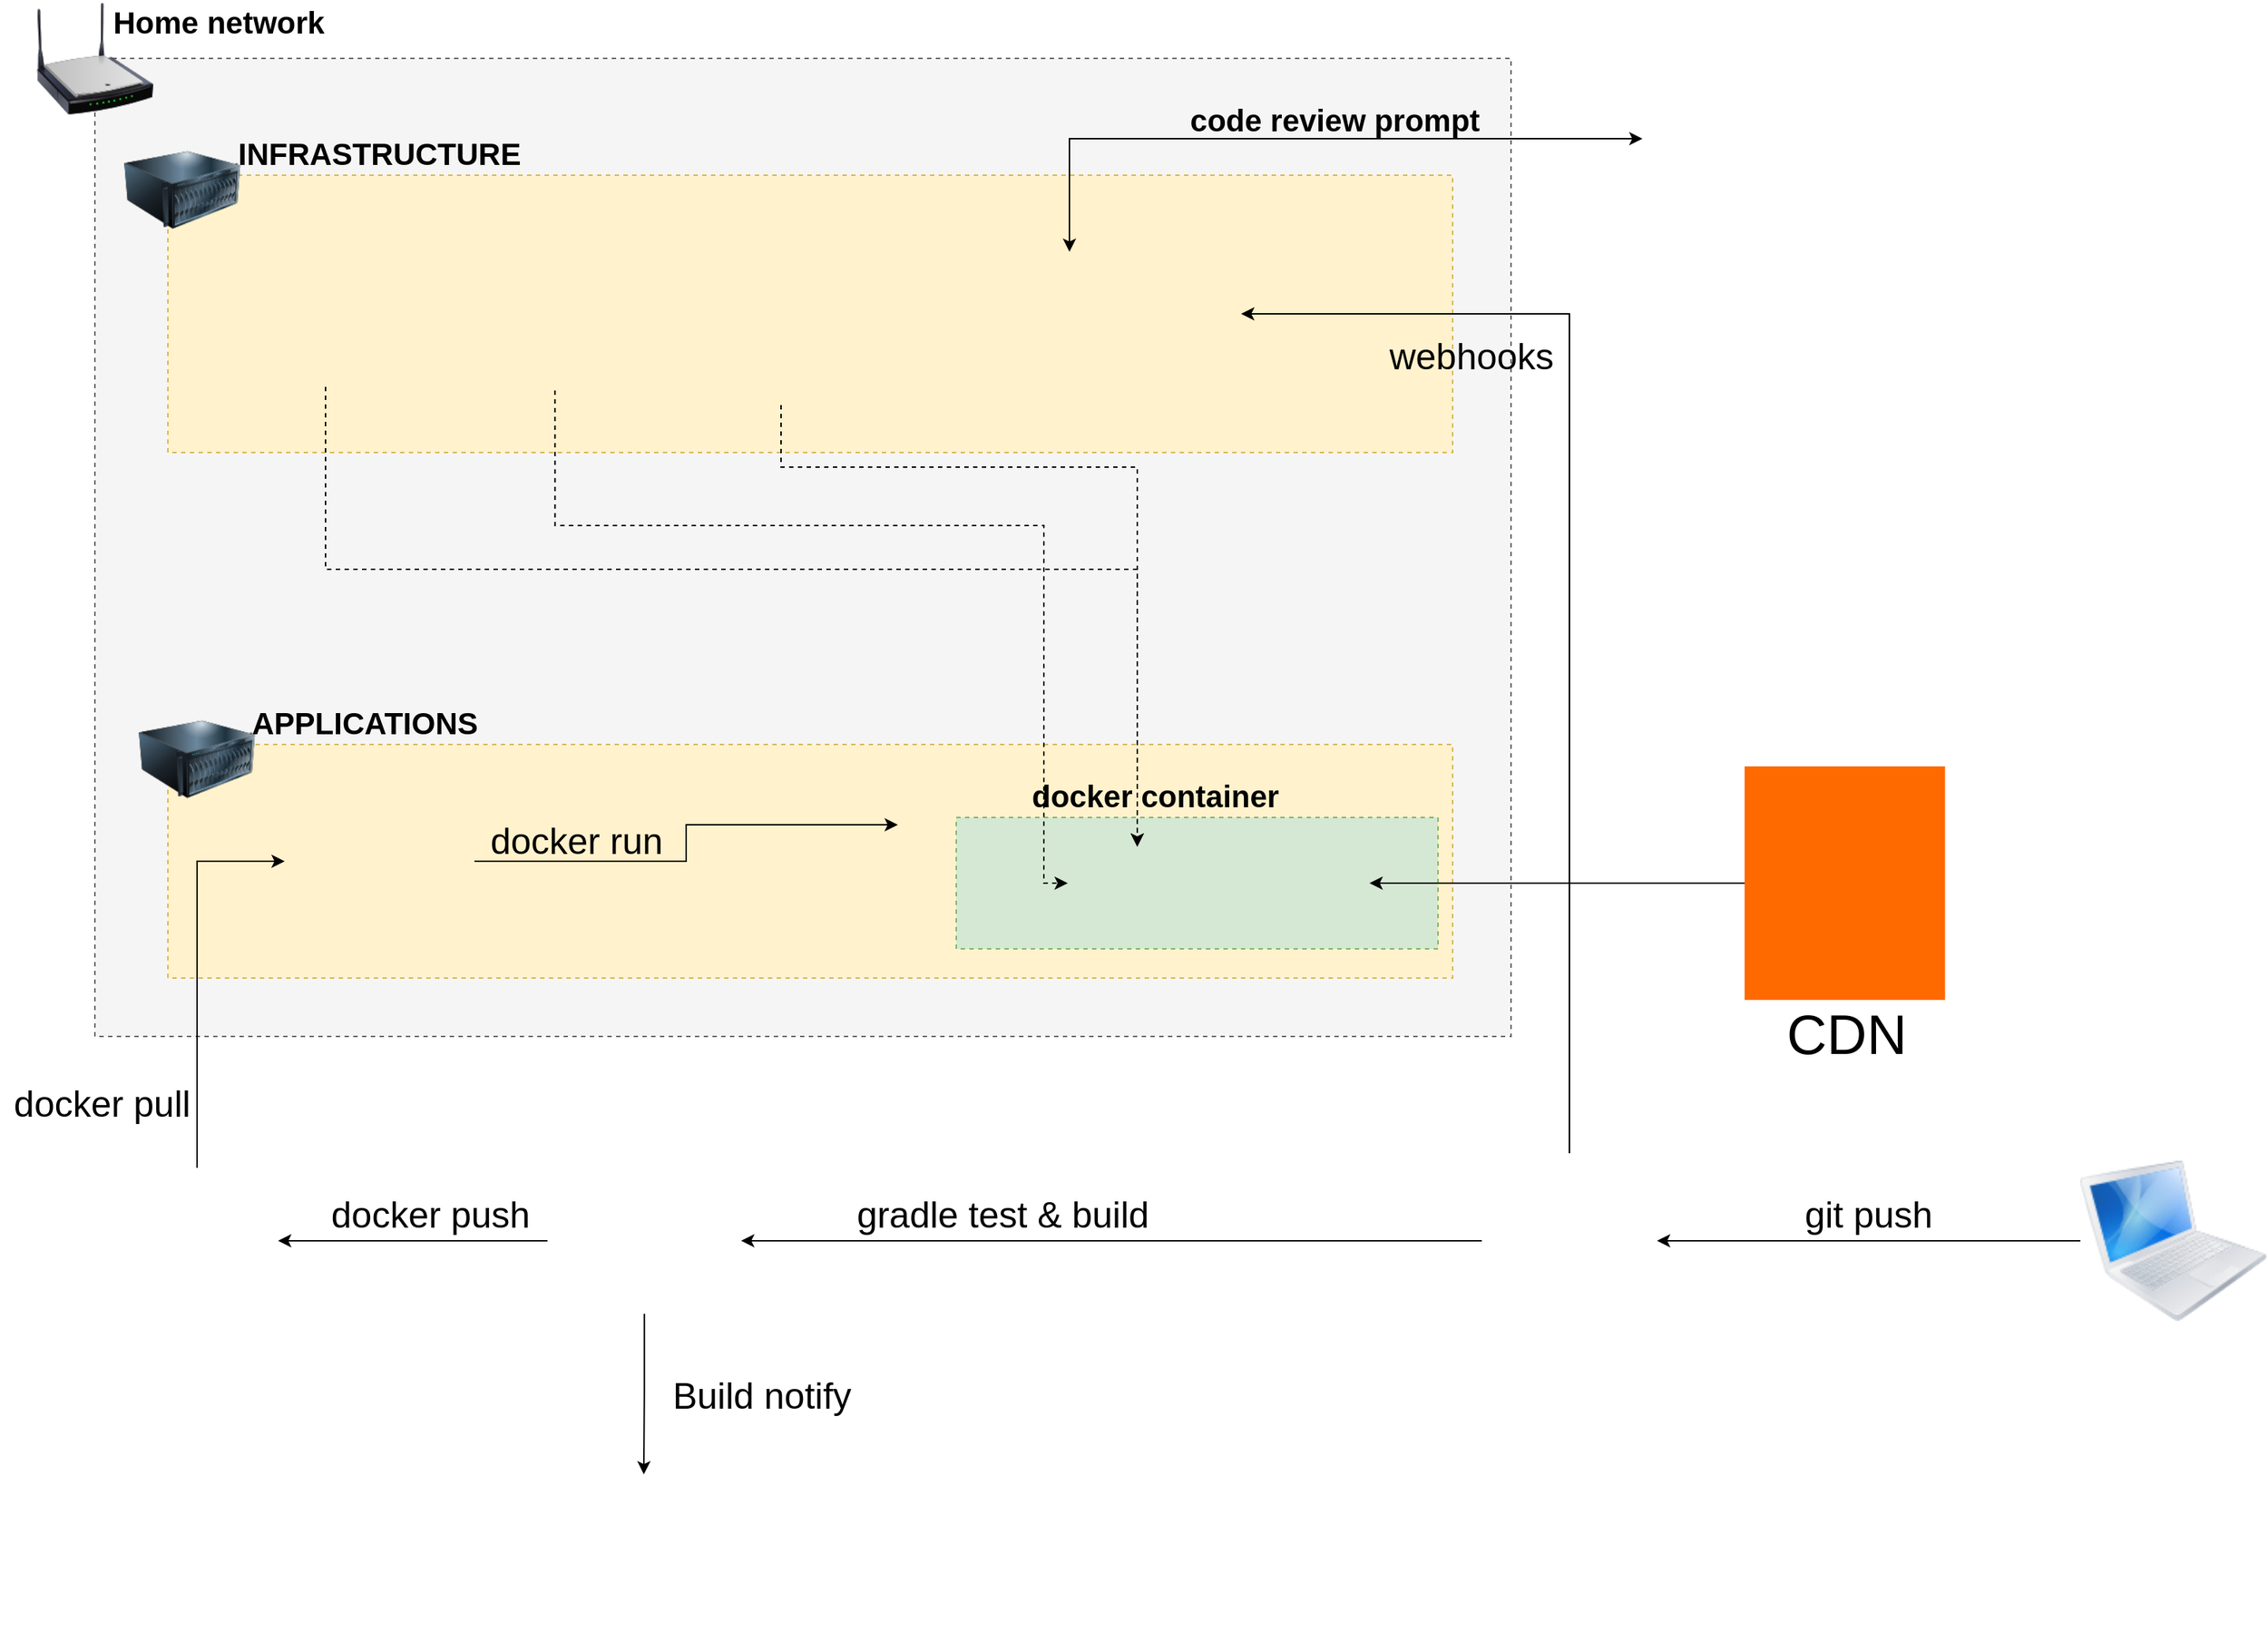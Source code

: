 <mxfile version="26.1.0">
  <diagram name="페이지-1" id="wQ0Xx3qRGLSFfky0tmZ7">
    <mxGraphModel dx="2022" dy="2447" grid="1" gridSize="10" guides="1" tooltips="1" connect="1" arrows="1" fold="1" page="1" pageScale="1" pageWidth="1654" pageHeight="1169" math="0" shadow="0">
      <root>
        <mxCell id="0" />
        <mxCell id="1" parent="0" />
        <mxCell id="t8GZxJ8JMjlUp7sah_Ib-4" value="" style="rounded=0;whiteSpace=wrap;html=1;dashed=1;fillColor=#f5f5f5;strokeColor=#666666;fontColor=#333333;" vertex="1" parent="1">
          <mxGeometry x="80" y="-1090" width="970" height="670" as="geometry" />
        </mxCell>
        <mxCell id="t8GZxJ8JMjlUp7sah_Ib-7" value="" style="rounded=0;whiteSpace=wrap;html=1;dashed=1;fillColor=#fff2cc;strokeColor=#d6b656;" vertex="1" parent="1">
          <mxGeometry x="130" y="-1010" width="880" height="190" as="geometry" />
        </mxCell>
        <mxCell id="t8GZxJ8JMjlUp7sah_Ib-3" value="" style="image;html=1;image=img/lib/clip_art/networking/Wireless_Router_N_128x128.png" vertex="1" parent="1">
          <mxGeometry x="40" y="-1130" width="80" height="80" as="geometry" />
        </mxCell>
        <mxCell id="t8GZxJ8JMjlUp7sah_Ib-5" value="Home network" style="text;html=1;align=center;verticalAlign=middle;whiteSpace=wrap;rounded=0;strokeWidth=1;fontSize=21;fontStyle=1" vertex="1" parent="1">
          <mxGeometry x="90" y="-1130" width="150" height="30" as="geometry" />
        </mxCell>
        <mxCell id="t8GZxJ8JMjlUp7sah_Ib-6" value="" style="image;html=1;image=img/lib/clip_art/computers/Server_128x128.png" vertex="1" parent="1">
          <mxGeometry x="100" y="-1040" width="80" height="80" as="geometry" />
        </mxCell>
        <mxCell id="t8GZxJ8JMjlUp7sah_Ib-13" value="" style="rounded=0;whiteSpace=wrap;html=1;dashed=1;fillColor=#fff2cc;strokeColor=#d6b656;" vertex="1" parent="1">
          <mxGeometry x="130" y="-620" width="880" height="160" as="geometry" />
        </mxCell>
        <mxCell id="t8GZxJ8JMjlUp7sah_Ib-8" value="" style="image;html=1;image=img/lib/clip_art/computers/Server_128x128.png" vertex="1" parent="1">
          <mxGeometry x="110" y="-650" width="80" height="80" as="geometry" />
        </mxCell>
        <mxCell id="t8GZxJ8JMjlUp7sah_Ib-10" value="INFRASTRUCTURE" style="text;html=1;align=center;verticalAlign=middle;whiteSpace=wrap;rounded=0;strokeWidth=1;fontSize=21;fontStyle=1" vertex="1" parent="1">
          <mxGeometry x="200" y="-1040" width="150" height="30" as="geometry" />
        </mxCell>
        <mxCell id="t8GZxJ8JMjlUp7sah_Ib-11" value="APPLICATIONS" style="text;html=1;align=center;verticalAlign=middle;whiteSpace=wrap;rounded=0;strokeWidth=1;fontSize=21;fontStyle=1" vertex="1" parent="1">
          <mxGeometry x="190" y="-650" width="150" height="30" as="geometry" />
        </mxCell>
        <mxCell id="t8GZxJ8JMjlUp7sah_Ib-92" style="edgeStyle=orthogonalEdgeStyle;rounded=0;orthogonalLoop=1;jettySize=auto;html=1;entryX=1;entryY=0.5;entryDx=0;entryDy=0;" edge="1" parent="1" source="t8GZxJ8JMjlUp7sah_Ib-19" target="t8GZxJ8JMjlUp7sah_Ib-20">
          <mxGeometry relative="1" as="geometry" />
        </mxCell>
        <mxCell id="t8GZxJ8JMjlUp7sah_Ib-19" value="" style="shape=image;imageAspect=0;aspect=fixed;verticalLabelPosition=bottom;verticalAlign=top;image=https://encrypted-tbn0.gstatic.com/images?q=tbn:ANd9GcTl8zwVyy8wiDibyIOFblqDaR4621S8pcelD1r8meymiQAolc8IPmgZXPvwmEwi50PhFjc&amp;usqp=CAU;" vertex="1" parent="1">
          <mxGeometry x="1030" y="-340" width="120" height="120" as="geometry" />
        </mxCell>
        <mxCell id="t8GZxJ8JMjlUp7sah_Ib-94" style="edgeStyle=orthogonalEdgeStyle;rounded=0;orthogonalLoop=1;jettySize=auto;html=1;" edge="1" parent="1" source="t8GZxJ8JMjlUp7sah_Ib-20" target="t8GZxJ8JMjlUp7sah_Ib-21">
          <mxGeometry relative="1" as="geometry" />
        </mxCell>
        <mxCell id="t8GZxJ8JMjlUp7sah_Ib-95" style="edgeStyle=orthogonalEdgeStyle;rounded=0;orthogonalLoop=1;jettySize=auto;html=1;entryX=1;entryY=0.5;entryDx=0;entryDy=0;" edge="1" parent="1" source="t8GZxJ8JMjlUp7sah_Ib-20" target="t8GZxJ8JMjlUp7sah_Ib-44">
          <mxGeometry relative="1" as="geometry" />
        </mxCell>
        <mxCell id="t8GZxJ8JMjlUp7sah_Ib-97" style="edgeStyle=orthogonalEdgeStyle;rounded=0;orthogonalLoop=1;jettySize=auto;html=1;entryX=1;entryY=0.5;entryDx=0;entryDy=0;exitX=0.5;exitY=0;exitDx=0;exitDy=0;startArrow=none;startFill=0;" edge="1" parent="1" source="t8GZxJ8JMjlUp7sah_Ib-19" target="t8GZxJ8JMjlUp7sah_Ib-89">
          <mxGeometry relative="1" as="geometry">
            <Array as="points">
              <mxPoint x="1090" y="-915" />
            </Array>
          </mxGeometry>
        </mxCell>
        <mxCell id="t8GZxJ8JMjlUp7sah_Ib-20" value="" style="shape=image;imageAspect=0;aspect=fixed;verticalLabelPosition=bottom;verticalAlign=top;image=https://blog.kakaocdn.net/dn/niaU7/btscRr51sAP/904YrckJPDWfiHgh0V1bX0/img.png;" vertex="1" parent="1">
          <mxGeometry x="390" y="-330" width="132.65" height="100" as="geometry" />
        </mxCell>
        <mxCell id="t8GZxJ8JMjlUp7sah_Ib-21" value="" style="shape=image;imageAspect=0;aspect=fixed;verticalLabelPosition=bottom;verticalAlign=top;image=https://static.vecteezy.com/system/resources/previews/023/986/880/non_2x/discord-logo-discord-logo-transparent-discord-icon-transparent-free-free-png.png;" vertex="1" parent="1">
          <mxGeometry x="396.0" y="-120" width="120" height="120" as="geometry" />
        </mxCell>
        <mxCell id="t8GZxJ8JMjlUp7sah_Ib-91" style="edgeStyle=orthogonalEdgeStyle;rounded=0;orthogonalLoop=1;jettySize=auto;html=1;exitX=0;exitY=0.5;exitDx=0;exitDy=0;entryX=1;entryY=0.5;entryDx=0;entryDy=0;" edge="1" parent="1" source="t8GZxJ8JMjlUp7sah_Ib-22" target="t8GZxJ8JMjlUp7sah_Ib-19">
          <mxGeometry relative="1" as="geometry">
            <mxPoint x="1130" y="-279.941" as="targetPoint" />
          </mxGeometry>
        </mxCell>
        <mxCell id="t8GZxJ8JMjlUp7sah_Ib-22" value="" style="image;html=1;image=img/lib/clip_art/computers/MacBook_128x128.png" vertex="1" parent="1">
          <mxGeometry x="1440" y="-335" width="127.35" height="110" as="geometry" />
        </mxCell>
        <mxCell id="t8GZxJ8JMjlUp7sah_Ib-24" value="&lt;font style=&quot;font-size: 25px;&quot;&gt;git push&lt;/font&gt;" style="text;html=1;align=center;verticalAlign=middle;whiteSpace=wrap;rounded=0;" vertex="1" parent="1">
          <mxGeometry x="1250" y="-314" width="90" height="30" as="geometry" />
        </mxCell>
        <mxCell id="t8GZxJ8JMjlUp7sah_Ib-27" value="&lt;font style=&quot;font-size: 25px;&quot;&gt;Build notify&lt;/font&gt;" style="text;html=1;align=center;verticalAlign=middle;whiteSpace=wrap;rounded=0;" vertex="1" parent="1">
          <mxGeometry x="474.15" y="-190" width="125.85" height="30" as="geometry" />
        </mxCell>
        <mxCell id="t8GZxJ8JMjlUp7sah_Ib-28" value="&lt;font style=&quot;font-size: 25px;&quot;&gt;gradle test &amp;amp; build&lt;/font&gt;" style="text;html=1;align=center;verticalAlign=middle;whiteSpace=wrap;rounded=0;" vertex="1" parent="1">
          <mxGeometry x="600" y="-314" width="203.67" height="30" as="geometry" />
        </mxCell>
        <mxCell id="t8GZxJ8JMjlUp7sah_Ib-32" value="&lt;font style=&quot;font-size: 25px;&quot;&gt;docker push&lt;/font&gt;" style="text;html=1;align=center;verticalAlign=middle;whiteSpace=wrap;rounded=0;" vertex="1" parent="1">
          <mxGeometry x="240" y="-314" width="140" height="30" as="geometry" />
        </mxCell>
        <mxCell id="t8GZxJ8JMjlUp7sah_Ib-48" style="edgeStyle=orthogonalEdgeStyle;rounded=0;orthogonalLoop=1;jettySize=auto;html=1;exitX=1;exitY=0.5;exitDx=0;exitDy=0;" edge="1" parent="1" source="t8GZxJ8JMjlUp7sah_Ib-33" target="t8GZxJ8JMjlUp7sah_Ib-37">
          <mxGeometry relative="1" as="geometry" />
        </mxCell>
        <mxCell id="t8GZxJ8JMjlUp7sah_Ib-33" value="" style="shape=image;imageAspect=0;aspect=fixed;verticalLabelPosition=bottom;verticalAlign=top;image=https://miro.medium.com/v2/resize:fit:400/0*7iKZS4Mi0nSboFRY.png;" vertex="1" parent="1">
          <mxGeometry x="210" y="-605" width="130" height="130" as="geometry" />
        </mxCell>
        <mxCell id="t8GZxJ8JMjlUp7sah_Ib-34" value="" style="shape=image;imageAspect=0;aspect=fixed;verticalLabelPosition=bottom;verticalAlign=top;image=https://d1.awsstatic.com/logos/partners/MariaDB_Logo.d8a208f0a889a8f0f0551b8391a065ea79c54f3a.png;" vertex="1" parent="1">
          <mxGeometry x="136" y="-970" width="204" height="105" as="geometry" />
        </mxCell>
        <mxCell id="t8GZxJ8JMjlUp7sah_Ib-35" value="" style="shape=image;imageAspect=0;aspect=fixed;verticalLabelPosition=bottom;verticalAlign=top;image=https://blog.kakaocdn.net/dn/ZWh52/btqGc9JTJqg/hdsqpl2Kfvn98IN6s1Jch1/img.png;" vertex="1" parent="1">
          <mxGeometry x="330" y="-972.5" width="130.31" height="110" as="geometry" />
        </mxCell>
        <mxCell id="t8GZxJ8JMjlUp7sah_Ib-38" value="" style="rounded=0;whiteSpace=wrap;html=1;dashed=1;fillColor=#d5e8d4;strokeColor=#82b366;" vertex="1" parent="1">
          <mxGeometry x="670" y="-570" width="330" height="90" as="geometry" />
        </mxCell>
        <mxCell id="t8GZxJ8JMjlUp7sah_Ib-36" value="" style="shape=image;imageAspect=0;aspect=fixed;verticalLabelPosition=bottom;verticalAlign=top;image=https://blogger.googleusercontent.com/img/b/R29vZ2xl/AVvXsEiSqT1SJ2-10Nt4SfENScW41TuQBkqvHpApsNeBw6h44_KLbyCywu8NO_y_d4ug6bfLFPKM-z0groqAkCdzBy9oS1GTxpOI_IU0YEANjFETgemUnLKqTZnxAgqQtEJ3aWHEVfyxMmAK4fA/s1600/spring-boot-logo.png;" vertex="1" parent="1">
          <mxGeometry x="746.38" y="-550" width="95.24" height="50" as="geometry" />
        </mxCell>
        <mxCell id="t8GZxJ8JMjlUp7sah_Ib-37" value="" style="shape=image;imageAspect=0;aspect=fixed;verticalLabelPosition=bottom;verticalAlign=top;image=https://blog.kakaocdn.net/dn/UACxt/btsFjXWg8r7/v7SNosBSfAxB9YciNeK7GK/img.png;" vertex="1" parent="1">
          <mxGeometry x="630" y="-610" width="105.37" height="90" as="geometry" />
        </mxCell>
        <mxCell id="t8GZxJ8JMjlUp7sah_Ib-39" value="docker container" style="text;html=1;align=center;verticalAlign=middle;whiteSpace=wrap;rounded=0;strokeWidth=1;fontSize=21;fontStyle=1" vertex="1" parent="1">
          <mxGeometry x="718.5" y="-600" width="175" height="30" as="geometry" />
        </mxCell>
        <mxCell id="t8GZxJ8JMjlUp7sah_Ib-42" value="&lt;font style=&quot;font-size: 25px;&quot;&gt;docker pull&lt;/font&gt;" style="text;html=1;align=center;verticalAlign=middle;whiteSpace=wrap;rounded=0;" vertex="1" parent="1">
          <mxGeometry x="15" y="-390" width="140" height="30" as="geometry" />
        </mxCell>
        <mxCell id="t8GZxJ8JMjlUp7sah_Ib-96" style="edgeStyle=orthogonalEdgeStyle;rounded=0;orthogonalLoop=1;jettySize=auto;html=1;entryX=0;entryY=0.5;entryDx=0;entryDy=0;" edge="1" parent="1" source="t8GZxJ8JMjlUp7sah_Ib-44" target="t8GZxJ8JMjlUp7sah_Ib-33">
          <mxGeometry relative="1" as="geometry">
            <Array as="points">
              <mxPoint x="150" y="-540" />
            </Array>
          </mxGeometry>
        </mxCell>
        <mxCell id="t8GZxJ8JMjlUp7sah_Ib-44" value="" style="shape=image;imageAspect=0;aspect=fixed;verticalLabelPosition=bottom;verticalAlign=top;image=https://blog.kakaocdn.net/dn/wxaXA/btq169CobXY/47wTlykkcRkZr5gPIwaUeK/img.png;" vertex="1" parent="1">
          <mxGeometry x="80" y="-330" width="125.49" height="100" as="geometry" />
        </mxCell>
        <mxCell id="t8GZxJ8JMjlUp7sah_Ib-49" value="&lt;font style=&quot;font-size: 25px;&quot;&gt;docker run&lt;/font&gt;" style="text;html=1;align=center;verticalAlign=middle;whiteSpace=wrap;rounded=0;" vertex="1" parent="1">
          <mxGeometry x="340" y="-570" width="140" height="30" as="geometry" />
        </mxCell>
        <mxCell id="t8GZxJ8JMjlUp7sah_Ib-50" value="" style="shape=image;imageAspect=0;aspect=fixed;verticalLabelPosition=bottom;verticalAlign=top;image=https://static-00.iconduck.com/assets.00/nextjs-icon-2048x1234-pqycciiu.png;" vertex="1" parent="1">
          <mxGeometry x="870" y="-550" width="83.07" height="50" as="geometry" />
        </mxCell>
        <mxCell id="t8GZxJ8JMjlUp7sah_Ib-52" style="edgeStyle=orthogonalEdgeStyle;rounded=0;orthogonalLoop=1;jettySize=auto;html=1;entryX=0.5;entryY=0;entryDx=0;entryDy=0;dashed=1;" edge="1" parent="1" source="t8GZxJ8JMjlUp7sah_Ib-34" target="t8GZxJ8JMjlUp7sah_Ib-36">
          <mxGeometry relative="1" as="geometry">
            <Array as="points">
              <mxPoint x="238" y="-740" />
              <mxPoint x="794" y="-740" />
            </Array>
          </mxGeometry>
        </mxCell>
        <mxCell id="t8GZxJ8JMjlUp7sah_Ib-51" style="edgeStyle=orthogonalEdgeStyle;rounded=0;orthogonalLoop=1;jettySize=auto;html=1;dashed=1;exitX=0.5;exitY=1;exitDx=0;exitDy=0;" edge="1" parent="1" source="t8GZxJ8JMjlUp7sah_Ib-35" target="t8GZxJ8JMjlUp7sah_Ib-36">
          <mxGeometry relative="1" as="geometry">
            <Array as="points">
              <mxPoint x="395" y="-770" />
              <mxPoint x="730" y="-770" />
              <mxPoint x="730" y="-525" />
            </Array>
          </mxGeometry>
        </mxCell>
        <mxCell id="t8GZxJ8JMjlUp7sah_Ib-100" style="edgeStyle=orthogonalEdgeStyle;rounded=0;orthogonalLoop=1;jettySize=auto;html=1;entryX=0;entryY=0.5;entryDx=0;entryDy=0;startArrow=classic;startFill=1;" edge="1" parent="1" source="t8GZxJ8JMjlUp7sah_Ib-89" target="t8GZxJ8JMjlUp7sah_Ib-99">
          <mxGeometry relative="1" as="geometry">
            <Array as="points">
              <mxPoint x="748" y="-1035" />
            </Array>
          </mxGeometry>
        </mxCell>
        <mxCell id="t8GZxJ8JMjlUp7sah_Ib-89" value="" style="shape=image;imageAspect=0;aspect=fixed;verticalLabelPosition=bottom;verticalAlign=top;image=https://tech.osci.kr/wp-content/uploads/2023/09/image-20230920-051212.png;" vertex="1" parent="1">
          <mxGeometry x="630" y="-957.5" width="235.11" height="85" as="geometry" />
        </mxCell>
        <mxCell id="t8GZxJ8JMjlUp7sah_Ib-98" value="&lt;font style=&quot;font-size: 25px;&quot;&gt;webhooks&lt;/font&gt;" style="text;html=1;align=center;verticalAlign=middle;whiteSpace=wrap;rounded=0;" vertex="1" parent="1">
          <mxGeometry x="953.07" y="-902.5" width="140" height="30" as="geometry" />
        </mxCell>
        <mxCell id="t8GZxJ8JMjlUp7sah_Ib-99" value="" style="shape=image;imageAspect=0;aspect=fixed;verticalLabelPosition=bottom;verticalAlign=top;image=https://forums.getdrafts.com/uploads/default/original/2X/e/e7b4d0c64bccff6787857f8d940e8193b9ab9a90.jpeg;" vertex="1" parent="1">
          <mxGeometry x="1140" y="-1100" width="187.26" height="130" as="geometry" />
        </mxCell>
        <mxCell id="t8GZxJ8JMjlUp7sah_Ib-101" value="code review prompt" style="text;html=1;align=center;verticalAlign=middle;whiteSpace=wrap;rounded=0;strokeWidth=1;fontSize=21;fontStyle=1" vertex="1" parent="1">
          <mxGeometry x="823" y="-1063" width="213" height="30" as="geometry" />
        </mxCell>
        <mxCell id="t8GZxJ8JMjlUp7sah_Ib-145" style="edgeStyle=orthogonalEdgeStyle;rounded=0;orthogonalLoop=1;jettySize=auto;html=1;entryX=0.5;entryY=0;entryDx=0;entryDy=0;dashed=1;" edge="1" parent="1" source="t8GZxJ8JMjlUp7sah_Ib-144" target="t8GZxJ8JMjlUp7sah_Ib-36">
          <mxGeometry relative="1" as="geometry">
            <Array as="points">
              <mxPoint x="550" y="-810" />
              <mxPoint x="794" y="-810" />
            </Array>
          </mxGeometry>
        </mxCell>
        <mxCell id="t8GZxJ8JMjlUp7sah_Ib-144" value="" style="shape=image;imageAspect=0;aspect=fixed;verticalLabelPosition=bottom;verticalAlign=top;image=https://www.openpolicyagent.org/img/logos/integrations/minio.png;" vertex="1" parent="1">
          <mxGeometry x="490" y="-972.5" width="120" height="120" as="geometry" />
        </mxCell>
        <mxCell id="t8GZxJ8JMjlUp7sah_Ib-147" style="edgeStyle=orthogonalEdgeStyle;rounded=0;orthogonalLoop=1;jettySize=auto;html=1;entryX=1;entryY=0.5;entryDx=0;entryDy=0;" edge="1" parent="1" source="t8GZxJ8JMjlUp7sah_Ib-146" target="t8GZxJ8JMjlUp7sah_Ib-50">
          <mxGeometry relative="1" as="geometry" />
        </mxCell>
        <mxCell id="t8GZxJ8JMjlUp7sah_Ib-146" value="" style="points=[];aspect=fixed;html=1;align=center;shadow=0;dashed=0;fillColor=#FF6A00;strokeColor=none;shape=mxgraph.alibaba_cloud.pcdn_p2p_cdn;" vertex="1" parent="1">
          <mxGeometry x="1210" y="-605" width="137.29" height="160" as="geometry" />
        </mxCell>
        <mxCell id="t8GZxJ8JMjlUp7sah_Ib-148" value="CDN" style="text;html=1;align=center;verticalAlign=middle;whiteSpace=wrap;rounded=0;fontSize=38;" vertex="1" parent="1">
          <mxGeometry x="1250" y="-436" width="60" height="30" as="geometry" />
        </mxCell>
      </root>
    </mxGraphModel>
  </diagram>
</mxfile>
